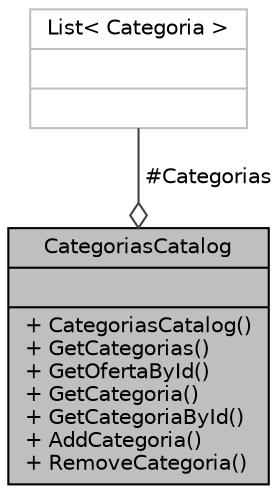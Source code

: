digraph "CategoriasCatalog"
{
 // INTERACTIVE_SVG=YES
 // LATEX_PDF_SIZE
  edge [fontname="Helvetica",fontsize="10",labelfontname="Helvetica",labelfontsize="10"];
  node [fontname="Helvetica",fontsize="10",shape=record];
  Node1 [label="{CategoriasCatalog\n||+ CategoriasCatalog()\l+ GetCategorias()\l+ GetOfertaById()\l+ GetCategoria()\l+ GetCategoriaById()\l+ AddCategoria()\l+ RemoveCategoria()\l}",height=0.2,width=0.4,color="black", fillcolor="grey75", style="filled", fontcolor="black",tooltip="Clase de manejo del catalogo de categorías de las ofertas"];
  Node2 -> Node1 [color="grey25",fontsize="10",style="solid",label=" #Categorias" ,arrowhead="odiamond",fontname="Helvetica"];
  Node2 [label="{List\< Categoria \>\n||}",height=0.2,width=0.4,color="grey75", fillcolor="white", style="filled",tooltip=" "];
}
